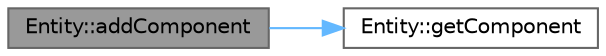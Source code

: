 digraph "Entity::addComponent"
{
 // LATEX_PDF_SIZE
  bgcolor="transparent";
  edge [fontname=Helvetica,fontsize=10,labelfontname=Helvetica,labelfontsize=10];
  node [fontname=Helvetica,fontsize=10,shape=box,height=0.2,width=0.4];
  rankdir="LR";
  Node1 [id="Node000001",label="Entity::addComponent",height=0.2,width=0.4,color="gray40", fillcolor="grey60", style="filled", fontcolor="black",tooltip="destroys the entity"];
  Node1 -> Node2 [id="edge1_Node000001_Node000002",color="steelblue1",style="solid",tooltip=" "];
  Node2 [id="Node000002",label="Entity::getComponent",height=0.2,width=0.4,color="grey40", fillcolor="white", style="filled",URL="$class_entity.html#af378c2ea70fa68a8433f19500261393d",tooltip="template method to get an specific component of an entity"];
}
